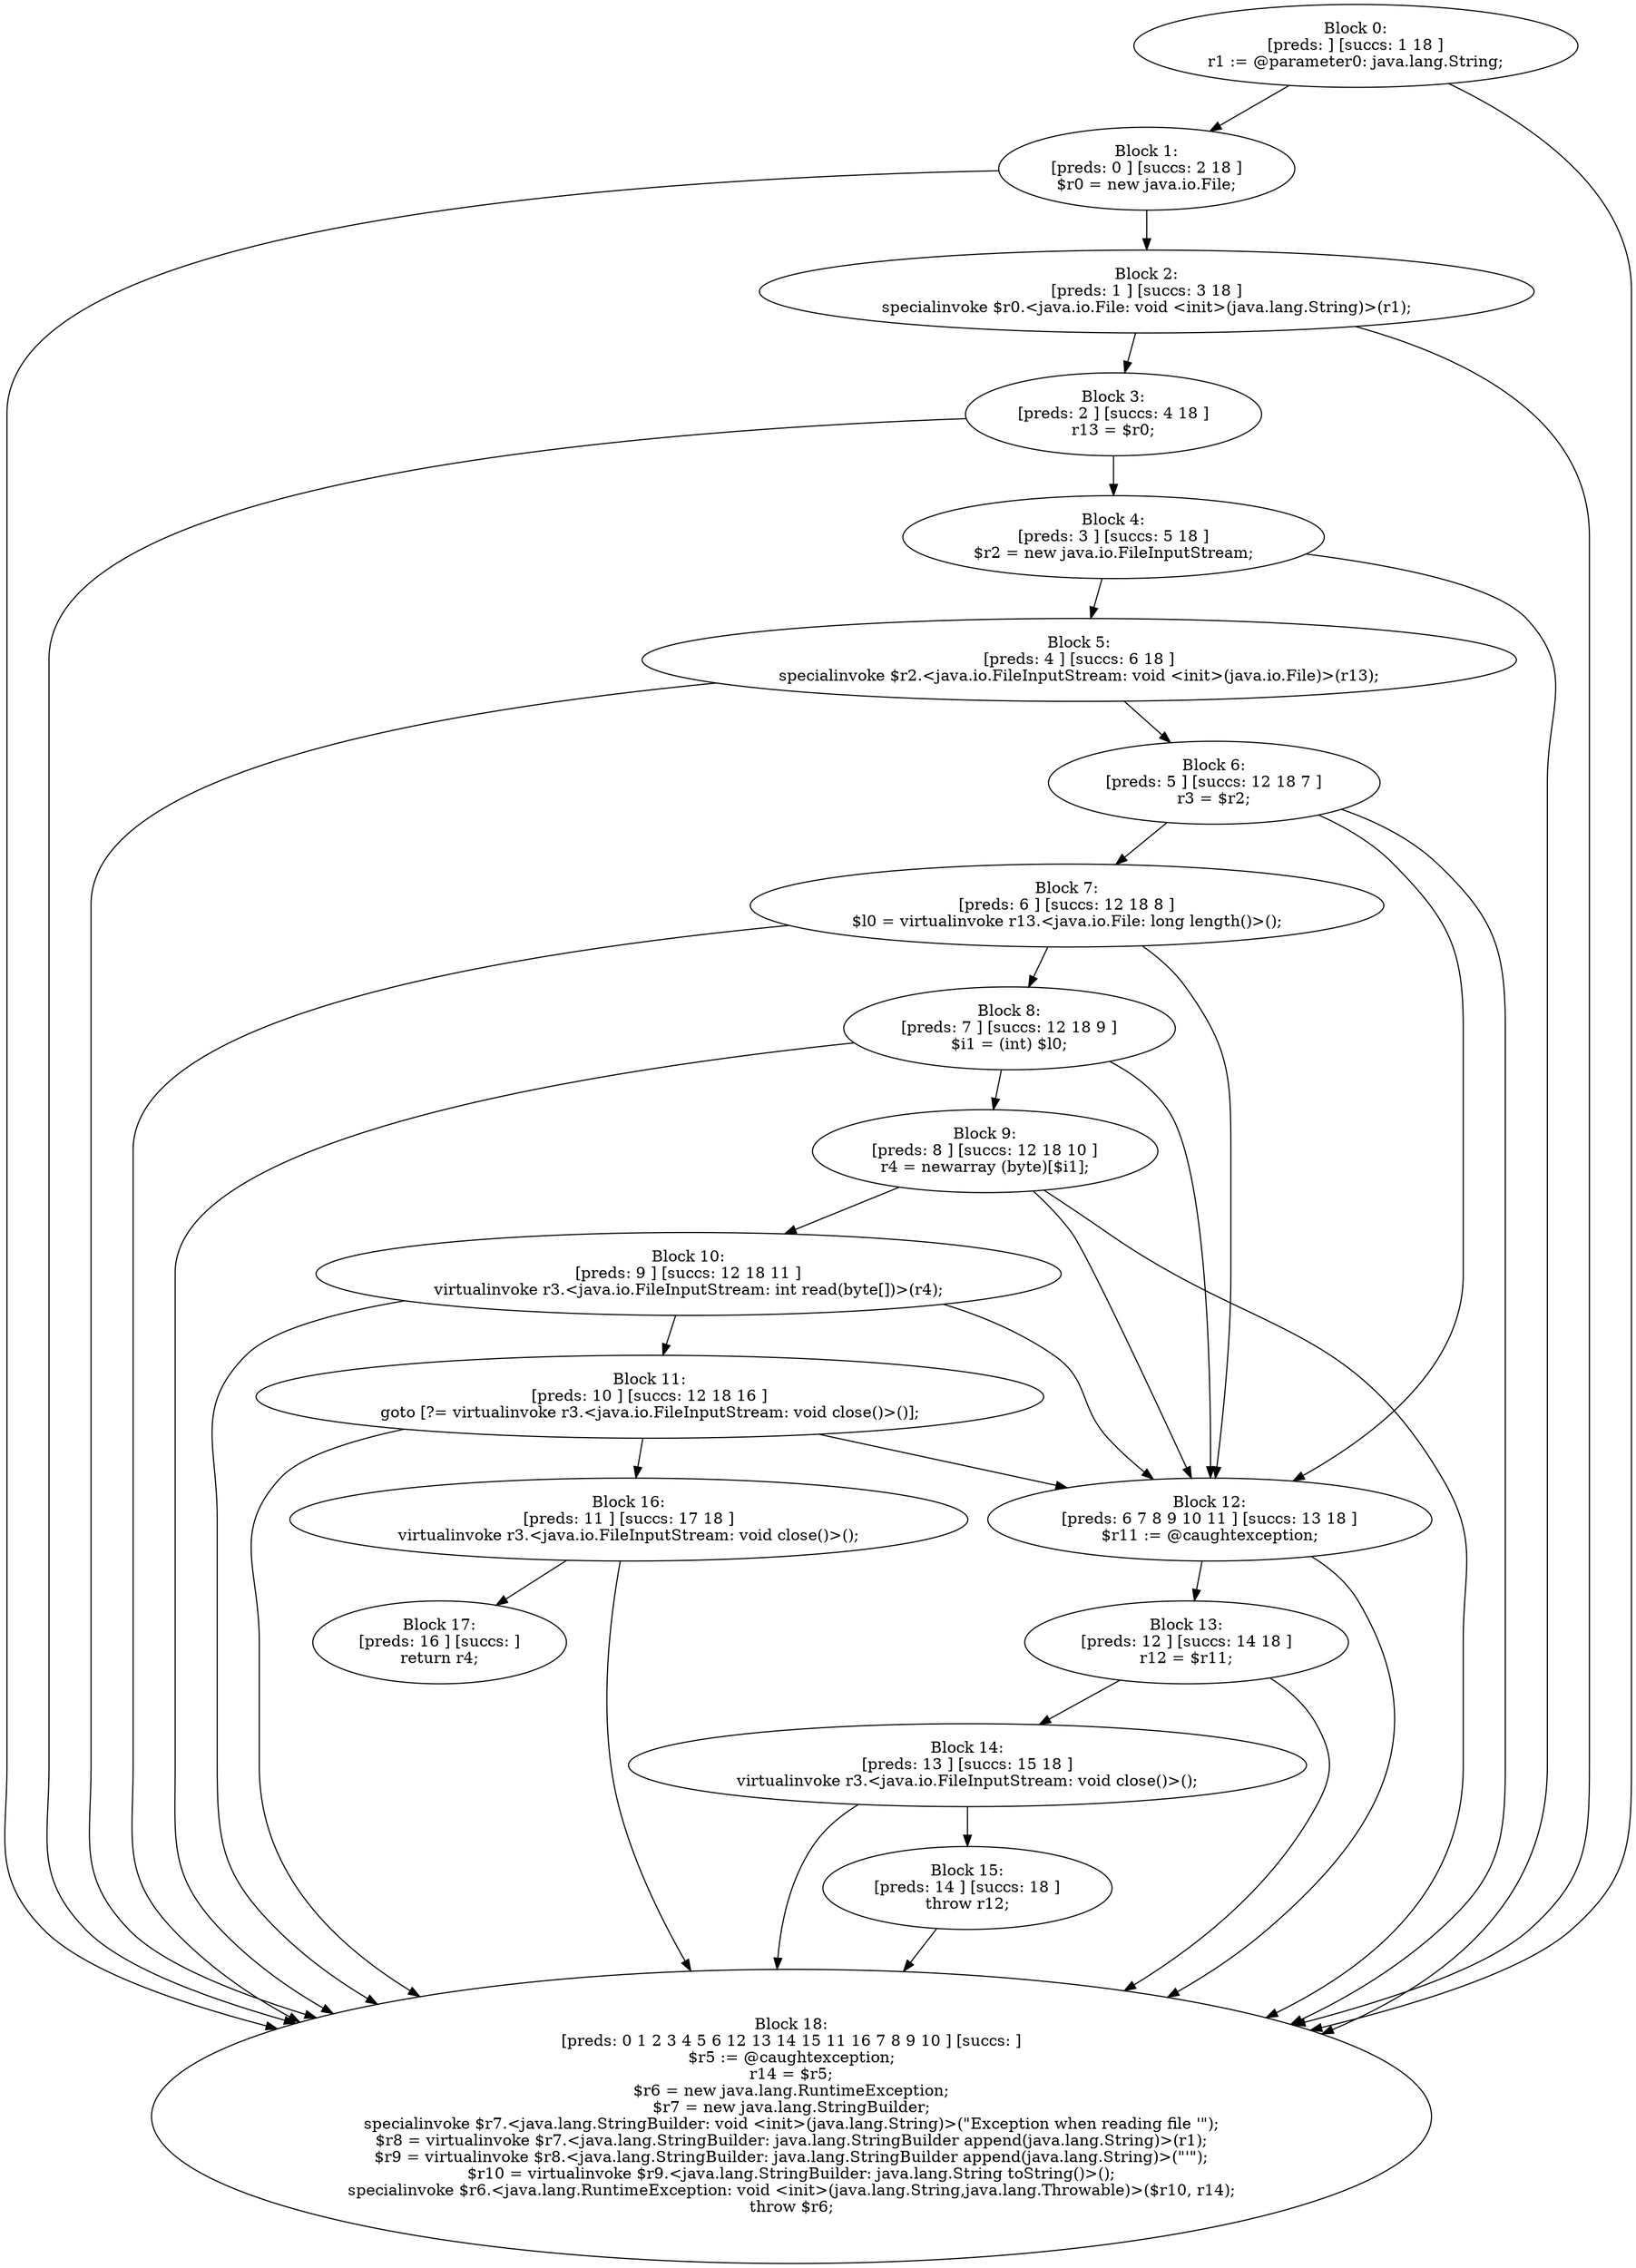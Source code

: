 digraph "unitGraph" {
    "Block 0:
[preds: ] [succs: 1 18 ]
r1 := @parameter0: java.lang.String;
"
    "Block 1:
[preds: 0 ] [succs: 2 18 ]
$r0 = new java.io.File;
"
    "Block 2:
[preds: 1 ] [succs: 3 18 ]
specialinvoke $r0.<java.io.File: void <init>(java.lang.String)>(r1);
"
    "Block 3:
[preds: 2 ] [succs: 4 18 ]
r13 = $r0;
"
    "Block 4:
[preds: 3 ] [succs: 5 18 ]
$r2 = new java.io.FileInputStream;
"
    "Block 5:
[preds: 4 ] [succs: 6 18 ]
specialinvoke $r2.<java.io.FileInputStream: void <init>(java.io.File)>(r13);
"
    "Block 6:
[preds: 5 ] [succs: 12 18 7 ]
r3 = $r2;
"
    "Block 7:
[preds: 6 ] [succs: 12 18 8 ]
$l0 = virtualinvoke r13.<java.io.File: long length()>();
"
    "Block 8:
[preds: 7 ] [succs: 12 18 9 ]
$i1 = (int) $l0;
"
    "Block 9:
[preds: 8 ] [succs: 12 18 10 ]
r4 = newarray (byte)[$i1];
"
    "Block 10:
[preds: 9 ] [succs: 12 18 11 ]
virtualinvoke r3.<java.io.FileInputStream: int read(byte[])>(r4);
"
    "Block 11:
[preds: 10 ] [succs: 12 18 16 ]
goto [?= virtualinvoke r3.<java.io.FileInputStream: void close()>()];
"
    "Block 12:
[preds: 6 7 8 9 10 11 ] [succs: 13 18 ]
$r11 := @caughtexception;
"
    "Block 13:
[preds: 12 ] [succs: 14 18 ]
r12 = $r11;
"
    "Block 14:
[preds: 13 ] [succs: 15 18 ]
virtualinvoke r3.<java.io.FileInputStream: void close()>();
"
    "Block 15:
[preds: 14 ] [succs: 18 ]
throw r12;
"
    "Block 16:
[preds: 11 ] [succs: 17 18 ]
virtualinvoke r3.<java.io.FileInputStream: void close()>();
"
    "Block 17:
[preds: 16 ] [succs: ]
return r4;
"
    "Block 18:
[preds: 0 1 2 3 4 5 6 12 13 14 15 11 16 7 8 9 10 ] [succs: ]
$r5 := @caughtexception;
r14 = $r5;
$r6 = new java.lang.RuntimeException;
$r7 = new java.lang.StringBuilder;
specialinvoke $r7.<java.lang.StringBuilder: void <init>(java.lang.String)>(\"Exception when reading file \'\");
$r8 = virtualinvoke $r7.<java.lang.StringBuilder: java.lang.StringBuilder append(java.lang.String)>(r1);
$r9 = virtualinvoke $r8.<java.lang.StringBuilder: java.lang.StringBuilder append(java.lang.String)>(\"\'\");
$r10 = virtualinvoke $r9.<java.lang.StringBuilder: java.lang.String toString()>();
specialinvoke $r6.<java.lang.RuntimeException: void <init>(java.lang.String,java.lang.Throwable)>($r10, r14);
throw $r6;
"
    "Block 0:
[preds: ] [succs: 1 18 ]
r1 := @parameter0: java.lang.String;
"->"Block 1:
[preds: 0 ] [succs: 2 18 ]
$r0 = new java.io.File;
";
    "Block 0:
[preds: ] [succs: 1 18 ]
r1 := @parameter0: java.lang.String;
"->"Block 18:
[preds: 0 1 2 3 4 5 6 12 13 14 15 11 16 7 8 9 10 ] [succs: ]
$r5 := @caughtexception;
r14 = $r5;
$r6 = new java.lang.RuntimeException;
$r7 = new java.lang.StringBuilder;
specialinvoke $r7.<java.lang.StringBuilder: void <init>(java.lang.String)>(\"Exception when reading file \'\");
$r8 = virtualinvoke $r7.<java.lang.StringBuilder: java.lang.StringBuilder append(java.lang.String)>(r1);
$r9 = virtualinvoke $r8.<java.lang.StringBuilder: java.lang.StringBuilder append(java.lang.String)>(\"\'\");
$r10 = virtualinvoke $r9.<java.lang.StringBuilder: java.lang.String toString()>();
specialinvoke $r6.<java.lang.RuntimeException: void <init>(java.lang.String,java.lang.Throwable)>($r10, r14);
throw $r6;
";
    "Block 1:
[preds: 0 ] [succs: 2 18 ]
$r0 = new java.io.File;
"->"Block 2:
[preds: 1 ] [succs: 3 18 ]
specialinvoke $r0.<java.io.File: void <init>(java.lang.String)>(r1);
";
    "Block 1:
[preds: 0 ] [succs: 2 18 ]
$r0 = new java.io.File;
"->"Block 18:
[preds: 0 1 2 3 4 5 6 12 13 14 15 11 16 7 8 9 10 ] [succs: ]
$r5 := @caughtexception;
r14 = $r5;
$r6 = new java.lang.RuntimeException;
$r7 = new java.lang.StringBuilder;
specialinvoke $r7.<java.lang.StringBuilder: void <init>(java.lang.String)>(\"Exception when reading file \'\");
$r8 = virtualinvoke $r7.<java.lang.StringBuilder: java.lang.StringBuilder append(java.lang.String)>(r1);
$r9 = virtualinvoke $r8.<java.lang.StringBuilder: java.lang.StringBuilder append(java.lang.String)>(\"\'\");
$r10 = virtualinvoke $r9.<java.lang.StringBuilder: java.lang.String toString()>();
specialinvoke $r6.<java.lang.RuntimeException: void <init>(java.lang.String,java.lang.Throwable)>($r10, r14);
throw $r6;
";
    "Block 2:
[preds: 1 ] [succs: 3 18 ]
specialinvoke $r0.<java.io.File: void <init>(java.lang.String)>(r1);
"->"Block 3:
[preds: 2 ] [succs: 4 18 ]
r13 = $r0;
";
    "Block 2:
[preds: 1 ] [succs: 3 18 ]
specialinvoke $r0.<java.io.File: void <init>(java.lang.String)>(r1);
"->"Block 18:
[preds: 0 1 2 3 4 5 6 12 13 14 15 11 16 7 8 9 10 ] [succs: ]
$r5 := @caughtexception;
r14 = $r5;
$r6 = new java.lang.RuntimeException;
$r7 = new java.lang.StringBuilder;
specialinvoke $r7.<java.lang.StringBuilder: void <init>(java.lang.String)>(\"Exception when reading file \'\");
$r8 = virtualinvoke $r7.<java.lang.StringBuilder: java.lang.StringBuilder append(java.lang.String)>(r1);
$r9 = virtualinvoke $r8.<java.lang.StringBuilder: java.lang.StringBuilder append(java.lang.String)>(\"\'\");
$r10 = virtualinvoke $r9.<java.lang.StringBuilder: java.lang.String toString()>();
specialinvoke $r6.<java.lang.RuntimeException: void <init>(java.lang.String,java.lang.Throwable)>($r10, r14);
throw $r6;
";
    "Block 3:
[preds: 2 ] [succs: 4 18 ]
r13 = $r0;
"->"Block 4:
[preds: 3 ] [succs: 5 18 ]
$r2 = new java.io.FileInputStream;
";
    "Block 3:
[preds: 2 ] [succs: 4 18 ]
r13 = $r0;
"->"Block 18:
[preds: 0 1 2 3 4 5 6 12 13 14 15 11 16 7 8 9 10 ] [succs: ]
$r5 := @caughtexception;
r14 = $r5;
$r6 = new java.lang.RuntimeException;
$r7 = new java.lang.StringBuilder;
specialinvoke $r7.<java.lang.StringBuilder: void <init>(java.lang.String)>(\"Exception when reading file \'\");
$r8 = virtualinvoke $r7.<java.lang.StringBuilder: java.lang.StringBuilder append(java.lang.String)>(r1);
$r9 = virtualinvoke $r8.<java.lang.StringBuilder: java.lang.StringBuilder append(java.lang.String)>(\"\'\");
$r10 = virtualinvoke $r9.<java.lang.StringBuilder: java.lang.String toString()>();
specialinvoke $r6.<java.lang.RuntimeException: void <init>(java.lang.String,java.lang.Throwable)>($r10, r14);
throw $r6;
";
    "Block 4:
[preds: 3 ] [succs: 5 18 ]
$r2 = new java.io.FileInputStream;
"->"Block 5:
[preds: 4 ] [succs: 6 18 ]
specialinvoke $r2.<java.io.FileInputStream: void <init>(java.io.File)>(r13);
";
    "Block 4:
[preds: 3 ] [succs: 5 18 ]
$r2 = new java.io.FileInputStream;
"->"Block 18:
[preds: 0 1 2 3 4 5 6 12 13 14 15 11 16 7 8 9 10 ] [succs: ]
$r5 := @caughtexception;
r14 = $r5;
$r6 = new java.lang.RuntimeException;
$r7 = new java.lang.StringBuilder;
specialinvoke $r7.<java.lang.StringBuilder: void <init>(java.lang.String)>(\"Exception when reading file \'\");
$r8 = virtualinvoke $r7.<java.lang.StringBuilder: java.lang.StringBuilder append(java.lang.String)>(r1);
$r9 = virtualinvoke $r8.<java.lang.StringBuilder: java.lang.StringBuilder append(java.lang.String)>(\"\'\");
$r10 = virtualinvoke $r9.<java.lang.StringBuilder: java.lang.String toString()>();
specialinvoke $r6.<java.lang.RuntimeException: void <init>(java.lang.String,java.lang.Throwable)>($r10, r14);
throw $r6;
";
    "Block 5:
[preds: 4 ] [succs: 6 18 ]
specialinvoke $r2.<java.io.FileInputStream: void <init>(java.io.File)>(r13);
"->"Block 6:
[preds: 5 ] [succs: 12 18 7 ]
r3 = $r2;
";
    "Block 5:
[preds: 4 ] [succs: 6 18 ]
specialinvoke $r2.<java.io.FileInputStream: void <init>(java.io.File)>(r13);
"->"Block 18:
[preds: 0 1 2 3 4 5 6 12 13 14 15 11 16 7 8 9 10 ] [succs: ]
$r5 := @caughtexception;
r14 = $r5;
$r6 = new java.lang.RuntimeException;
$r7 = new java.lang.StringBuilder;
specialinvoke $r7.<java.lang.StringBuilder: void <init>(java.lang.String)>(\"Exception when reading file \'\");
$r8 = virtualinvoke $r7.<java.lang.StringBuilder: java.lang.StringBuilder append(java.lang.String)>(r1);
$r9 = virtualinvoke $r8.<java.lang.StringBuilder: java.lang.StringBuilder append(java.lang.String)>(\"\'\");
$r10 = virtualinvoke $r9.<java.lang.StringBuilder: java.lang.String toString()>();
specialinvoke $r6.<java.lang.RuntimeException: void <init>(java.lang.String,java.lang.Throwable)>($r10, r14);
throw $r6;
";
    "Block 6:
[preds: 5 ] [succs: 12 18 7 ]
r3 = $r2;
"->"Block 12:
[preds: 6 7 8 9 10 11 ] [succs: 13 18 ]
$r11 := @caughtexception;
";
    "Block 6:
[preds: 5 ] [succs: 12 18 7 ]
r3 = $r2;
"->"Block 18:
[preds: 0 1 2 3 4 5 6 12 13 14 15 11 16 7 8 9 10 ] [succs: ]
$r5 := @caughtexception;
r14 = $r5;
$r6 = new java.lang.RuntimeException;
$r7 = new java.lang.StringBuilder;
specialinvoke $r7.<java.lang.StringBuilder: void <init>(java.lang.String)>(\"Exception when reading file \'\");
$r8 = virtualinvoke $r7.<java.lang.StringBuilder: java.lang.StringBuilder append(java.lang.String)>(r1);
$r9 = virtualinvoke $r8.<java.lang.StringBuilder: java.lang.StringBuilder append(java.lang.String)>(\"\'\");
$r10 = virtualinvoke $r9.<java.lang.StringBuilder: java.lang.String toString()>();
specialinvoke $r6.<java.lang.RuntimeException: void <init>(java.lang.String,java.lang.Throwable)>($r10, r14);
throw $r6;
";
    "Block 6:
[preds: 5 ] [succs: 12 18 7 ]
r3 = $r2;
"->"Block 7:
[preds: 6 ] [succs: 12 18 8 ]
$l0 = virtualinvoke r13.<java.io.File: long length()>();
";
    "Block 7:
[preds: 6 ] [succs: 12 18 8 ]
$l0 = virtualinvoke r13.<java.io.File: long length()>();
"->"Block 12:
[preds: 6 7 8 9 10 11 ] [succs: 13 18 ]
$r11 := @caughtexception;
";
    "Block 7:
[preds: 6 ] [succs: 12 18 8 ]
$l0 = virtualinvoke r13.<java.io.File: long length()>();
"->"Block 18:
[preds: 0 1 2 3 4 5 6 12 13 14 15 11 16 7 8 9 10 ] [succs: ]
$r5 := @caughtexception;
r14 = $r5;
$r6 = new java.lang.RuntimeException;
$r7 = new java.lang.StringBuilder;
specialinvoke $r7.<java.lang.StringBuilder: void <init>(java.lang.String)>(\"Exception when reading file \'\");
$r8 = virtualinvoke $r7.<java.lang.StringBuilder: java.lang.StringBuilder append(java.lang.String)>(r1);
$r9 = virtualinvoke $r8.<java.lang.StringBuilder: java.lang.StringBuilder append(java.lang.String)>(\"\'\");
$r10 = virtualinvoke $r9.<java.lang.StringBuilder: java.lang.String toString()>();
specialinvoke $r6.<java.lang.RuntimeException: void <init>(java.lang.String,java.lang.Throwable)>($r10, r14);
throw $r6;
";
    "Block 7:
[preds: 6 ] [succs: 12 18 8 ]
$l0 = virtualinvoke r13.<java.io.File: long length()>();
"->"Block 8:
[preds: 7 ] [succs: 12 18 9 ]
$i1 = (int) $l0;
";
    "Block 8:
[preds: 7 ] [succs: 12 18 9 ]
$i1 = (int) $l0;
"->"Block 12:
[preds: 6 7 8 9 10 11 ] [succs: 13 18 ]
$r11 := @caughtexception;
";
    "Block 8:
[preds: 7 ] [succs: 12 18 9 ]
$i1 = (int) $l0;
"->"Block 18:
[preds: 0 1 2 3 4 5 6 12 13 14 15 11 16 7 8 9 10 ] [succs: ]
$r5 := @caughtexception;
r14 = $r5;
$r6 = new java.lang.RuntimeException;
$r7 = new java.lang.StringBuilder;
specialinvoke $r7.<java.lang.StringBuilder: void <init>(java.lang.String)>(\"Exception when reading file \'\");
$r8 = virtualinvoke $r7.<java.lang.StringBuilder: java.lang.StringBuilder append(java.lang.String)>(r1);
$r9 = virtualinvoke $r8.<java.lang.StringBuilder: java.lang.StringBuilder append(java.lang.String)>(\"\'\");
$r10 = virtualinvoke $r9.<java.lang.StringBuilder: java.lang.String toString()>();
specialinvoke $r6.<java.lang.RuntimeException: void <init>(java.lang.String,java.lang.Throwable)>($r10, r14);
throw $r6;
";
    "Block 8:
[preds: 7 ] [succs: 12 18 9 ]
$i1 = (int) $l0;
"->"Block 9:
[preds: 8 ] [succs: 12 18 10 ]
r4 = newarray (byte)[$i1];
";
    "Block 9:
[preds: 8 ] [succs: 12 18 10 ]
r4 = newarray (byte)[$i1];
"->"Block 12:
[preds: 6 7 8 9 10 11 ] [succs: 13 18 ]
$r11 := @caughtexception;
";
    "Block 9:
[preds: 8 ] [succs: 12 18 10 ]
r4 = newarray (byte)[$i1];
"->"Block 18:
[preds: 0 1 2 3 4 5 6 12 13 14 15 11 16 7 8 9 10 ] [succs: ]
$r5 := @caughtexception;
r14 = $r5;
$r6 = new java.lang.RuntimeException;
$r7 = new java.lang.StringBuilder;
specialinvoke $r7.<java.lang.StringBuilder: void <init>(java.lang.String)>(\"Exception when reading file \'\");
$r8 = virtualinvoke $r7.<java.lang.StringBuilder: java.lang.StringBuilder append(java.lang.String)>(r1);
$r9 = virtualinvoke $r8.<java.lang.StringBuilder: java.lang.StringBuilder append(java.lang.String)>(\"\'\");
$r10 = virtualinvoke $r9.<java.lang.StringBuilder: java.lang.String toString()>();
specialinvoke $r6.<java.lang.RuntimeException: void <init>(java.lang.String,java.lang.Throwable)>($r10, r14);
throw $r6;
";
    "Block 9:
[preds: 8 ] [succs: 12 18 10 ]
r4 = newarray (byte)[$i1];
"->"Block 10:
[preds: 9 ] [succs: 12 18 11 ]
virtualinvoke r3.<java.io.FileInputStream: int read(byte[])>(r4);
";
    "Block 10:
[preds: 9 ] [succs: 12 18 11 ]
virtualinvoke r3.<java.io.FileInputStream: int read(byte[])>(r4);
"->"Block 12:
[preds: 6 7 8 9 10 11 ] [succs: 13 18 ]
$r11 := @caughtexception;
";
    "Block 10:
[preds: 9 ] [succs: 12 18 11 ]
virtualinvoke r3.<java.io.FileInputStream: int read(byte[])>(r4);
"->"Block 18:
[preds: 0 1 2 3 4 5 6 12 13 14 15 11 16 7 8 9 10 ] [succs: ]
$r5 := @caughtexception;
r14 = $r5;
$r6 = new java.lang.RuntimeException;
$r7 = new java.lang.StringBuilder;
specialinvoke $r7.<java.lang.StringBuilder: void <init>(java.lang.String)>(\"Exception when reading file \'\");
$r8 = virtualinvoke $r7.<java.lang.StringBuilder: java.lang.StringBuilder append(java.lang.String)>(r1);
$r9 = virtualinvoke $r8.<java.lang.StringBuilder: java.lang.StringBuilder append(java.lang.String)>(\"\'\");
$r10 = virtualinvoke $r9.<java.lang.StringBuilder: java.lang.String toString()>();
specialinvoke $r6.<java.lang.RuntimeException: void <init>(java.lang.String,java.lang.Throwable)>($r10, r14);
throw $r6;
";
    "Block 10:
[preds: 9 ] [succs: 12 18 11 ]
virtualinvoke r3.<java.io.FileInputStream: int read(byte[])>(r4);
"->"Block 11:
[preds: 10 ] [succs: 12 18 16 ]
goto [?= virtualinvoke r3.<java.io.FileInputStream: void close()>()];
";
    "Block 11:
[preds: 10 ] [succs: 12 18 16 ]
goto [?= virtualinvoke r3.<java.io.FileInputStream: void close()>()];
"->"Block 12:
[preds: 6 7 8 9 10 11 ] [succs: 13 18 ]
$r11 := @caughtexception;
";
    "Block 11:
[preds: 10 ] [succs: 12 18 16 ]
goto [?= virtualinvoke r3.<java.io.FileInputStream: void close()>()];
"->"Block 18:
[preds: 0 1 2 3 4 5 6 12 13 14 15 11 16 7 8 9 10 ] [succs: ]
$r5 := @caughtexception;
r14 = $r5;
$r6 = new java.lang.RuntimeException;
$r7 = new java.lang.StringBuilder;
specialinvoke $r7.<java.lang.StringBuilder: void <init>(java.lang.String)>(\"Exception when reading file \'\");
$r8 = virtualinvoke $r7.<java.lang.StringBuilder: java.lang.StringBuilder append(java.lang.String)>(r1);
$r9 = virtualinvoke $r8.<java.lang.StringBuilder: java.lang.StringBuilder append(java.lang.String)>(\"\'\");
$r10 = virtualinvoke $r9.<java.lang.StringBuilder: java.lang.String toString()>();
specialinvoke $r6.<java.lang.RuntimeException: void <init>(java.lang.String,java.lang.Throwable)>($r10, r14);
throw $r6;
";
    "Block 11:
[preds: 10 ] [succs: 12 18 16 ]
goto [?= virtualinvoke r3.<java.io.FileInputStream: void close()>()];
"->"Block 16:
[preds: 11 ] [succs: 17 18 ]
virtualinvoke r3.<java.io.FileInputStream: void close()>();
";
    "Block 12:
[preds: 6 7 8 9 10 11 ] [succs: 13 18 ]
$r11 := @caughtexception;
"->"Block 13:
[preds: 12 ] [succs: 14 18 ]
r12 = $r11;
";
    "Block 12:
[preds: 6 7 8 9 10 11 ] [succs: 13 18 ]
$r11 := @caughtexception;
"->"Block 18:
[preds: 0 1 2 3 4 5 6 12 13 14 15 11 16 7 8 9 10 ] [succs: ]
$r5 := @caughtexception;
r14 = $r5;
$r6 = new java.lang.RuntimeException;
$r7 = new java.lang.StringBuilder;
specialinvoke $r7.<java.lang.StringBuilder: void <init>(java.lang.String)>(\"Exception when reading file \'\");
$r8 = virtualinvoke $r7.<java.lang.StringBuilder: java.lang.StringBuilder append(java.lang.String)>(r1);
$r9 = virtualinvoke $r8.<java.lang.StringBuilder: java.lang.StringBuilder append(java.lang.String)>(\"\'\");
$r10 = virtualinvoke $r9.<java.lang.StringBuilder: java.lang.String toString()>();
specialinvoke $r6.<java.lang.RuntimeException: void <init>(java.lang.String,java.lang.Throwable)>($r10, r14);
throw $r6;
";
    "Block 13:
[preds: 12 ] [succs: 14 18 ]
r12 = $r11;
"->"Block 14:
[preds: 13 ] [succs: 15 18 ]
virtualinvoke r3.<java.io.FileInputStream: void close()>();
";
    "Block 13:
[preds: 12 ] [succs: 14 18 ]
r12 = $r11;
"->"Block 18:
[preds: 0 1 2 3 4 5 6 12 13 14 15 11 16 7 8 9 10 ] [succs: ]
$r5 := @caughtexception;
r14 = $r5;
$r6 = new java.lang.RuntimeException;
$r7 = new java.lang.StringBuilder;
specialinvoke $r7.<java.lang.StringBuilder: void <init>(java.lang.String)>(\"Exception when reading file \'\");
$r8 = virtualinvoke $r7.<java.lang.StringBuilder: java.lang.StringBuilder append(java.lang.String)>(r1);
$r9 = virtualinvoke $r8.<java.lang.StringBuilder: java.lang.StringBuilder append(java.lang.String)>(\"\'\");
$r10 = virtualinvoke $r9.<java.lang.StringBuilder: java.lang.String toString()>();
specialinvoke $r6.<java.lang.RuntimeException: void <init>(java.lang.String,java.lang.Throwable)>($r10, r14);
throw $r6;
";
    "Block 14:
[preds: 13 ] [succs: 15 18 ]
virtualinvoke r3.<java.io.FileInputStream: void close()>();
"->"Block 15:
[preds: 14 ] [succs: 18 ]
throw r12;
";
    "Block 14:
[preds: 13 ] [succs: 15 18 ]
virtualinvoke r3.<java.io.FileInputStream: void close()>();
"->"Block 18:
[preds: 0 1 2 3 4 5 6 12 13 14 15 11 16 7 8 9 10 ] [succs: ]
$r5 := @caughtexception;
r14 = $r5;
$r6 = new java.lang.RuntimeException;
$r7 = new java.lang.StringBuilder;
specialinvoke $r7.<java.lang.StringBuilder: void <init>(java.lang.String)>(\"Exception when reading file \'\");
$r8 = virtualinvoke $r7.<java.lang.StringBuilder: java.lang.StringBuilder append(java.lang.String)>(r1);
$r9 = virtualinvoke $r8.<java.lang.StringBuilder: java.lang.StringBuilder append(java.lang.String)>(\"\'\");
$r10 = virtualinvoke $r9.<java.lang.StringBuilder: java.lang.String toString()>();
specialinvoke $r6.<java.lang.RuntimeException: void <init>(java.lang.String,java.lang.Throwable)>($r10, r14);
throw $r6;
";
    "Block 15:
[preds: 14 ] [succs: 18 ]
throw r12;
"->"Block 18:
[preds: 0 1 2 3 4 5 6 12 13 14 15 11 16 7 8 9 10 ] [succs: ]
$r5 := @caughtexception;
r14 = $r5;
$r6 = new java.lang.RuntimeException;
$r7 = new java.lang.StringBuilder;
specialinvoke $r7.<java.lang.StringBuilder: void <init>(java.lang.String)>(\"Exception when reading file \'\");
$r8 = virtualinvoke $r7.<java.lang.StringBuilder: java.lang.StringBuilder append(java.lang.String)>(r1);
$r9 = virtualinvoke $r8.<java.lang.StringBuilder: java.lang.StringBuilder append(java.lang.String)>(\"\'\");
$r10 = virtualinvoke $r9.<java.lang.StringBuilder: java.lang.String toString()>();
specialinvoke $r6.<java.lang.RuntimeException: void <init>(java.lang.String,java.lang.Throwable)>($r10, r14);
throw $r6;
";
    "Block 16:
[preds: 11 ] [succs: 17 18 ]
virtualinvoke r3.<java.io.FileInputStream: void close()>();
"->"Block 17:
[preds: 16 ] [succs: ]
return r4;
";
    "Block 16:
[preds: 11 ] [succs: 17 18 ]
virtualinvoke r3.<java.io.FileInputStream: void close()>();
"->"Block 18:
[preds: 0 1 2 3 4 5 6 12 13 14 15 11 16 7 8 9 10 ] [succs: ]
$r5 := @caughtexception;
r14 = $r5;
$r6 = new java.lang.RuntimeException;
$r7 = new java.lang.StringBuilder;
specialinvoke $r7.<java.lang.StringBuilder: void <init>(java.lang.String)>(\"Exception when reading file \'\");
$r8 = virtualinvoke $r7.<java.lang.StringBuilder: java.lang.StringBuilder append(java.lang.String)>(r1);
$r9 = virtualinvoke $r8.<java.lang.StringBuilder: java.lang.StringBuilder append(java.lang.String)>(\"\'\");
$r10 = virtualinvoke $r9.<java.lang.StringBuilder: java.lang.String toString()>();
specialinvoke $r6.<java.lang.RuntimeException: void <init>(java.lang.String,java.lang.Throwable)>($r10, r14);
throw $r6;
";
}
